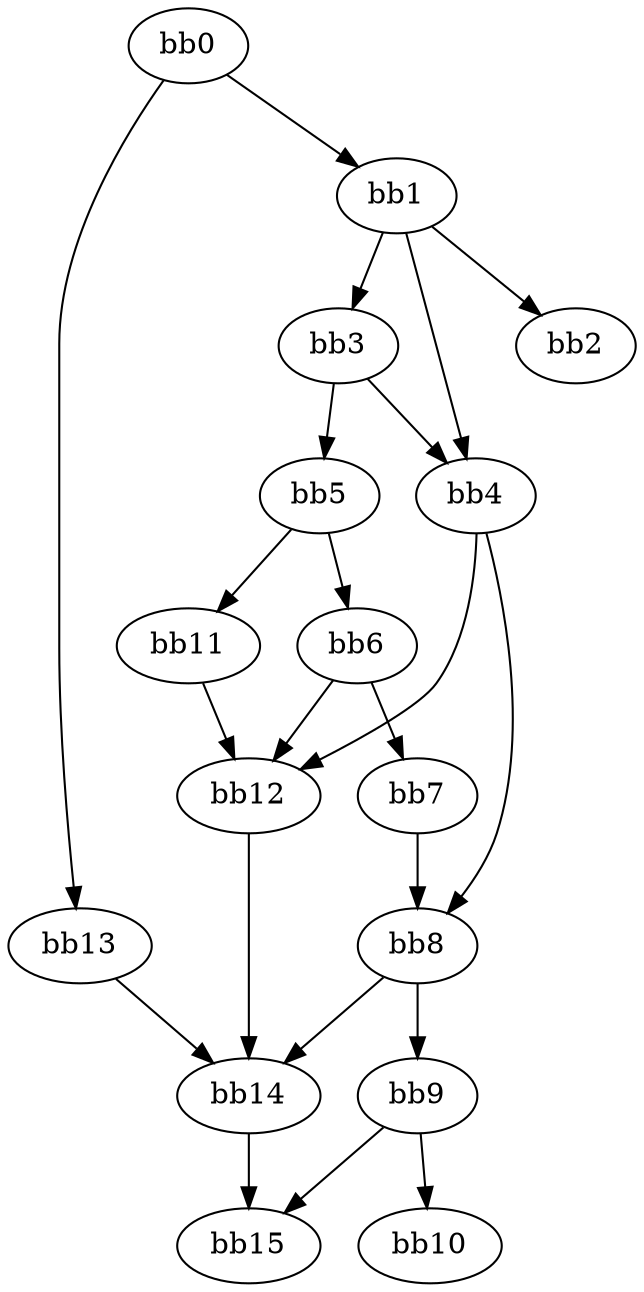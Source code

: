 digraph {
    0 [ label = "bb0\l" ]
    1 [ label = "bb1\l" ]
    2 [ label = "bb2\l" ]
    3 [ label = "bb3\l" ]
    4 [ label = "bb4\l" ]
    5 [ label = "bb5\l" ]
    6 [ label = "bb6\l" ]
    7 [ label = "bb7\l" ]
    8 [ label = "bb8\l" ]
    9 [ label = "bb9\l" ]
    10 [ label = "bb10\l" ]
    11 [ label = "bb11\l" ]
    12 [ label = "bb12\l" ]
    13 [ label = "bb13\l" ]
    14 [ label = "bb14\l" ]
    15 [ label = "bb15\l" ]
    0 -> 1 [ ]
    0 -> 13 [ ]
    1 -> 2 [ ]
    1 -> 3 [ ]
    1 -> 4 [ ]
    3 -> 4 [ ]
    3 -> 5 [ ]
    4 -> 8 [ ]
    4 -> 12 [ ]
    5 -> 6 [ ]
    5 -> 11 [ ]
    6 -> 7 [ ]
    6 -> 12 [ ]
    7 -> 8 [ ]
    8 -> 9 [ ]
    8 -> 14 [ ]
    9 -> 10 [ ]
    9 -> 15 [ ]
    11 -> 12 [ ]
    12 -> 14 [ ]
    13 -> 14 [ ]
    14 -> 15 [ ]
}

